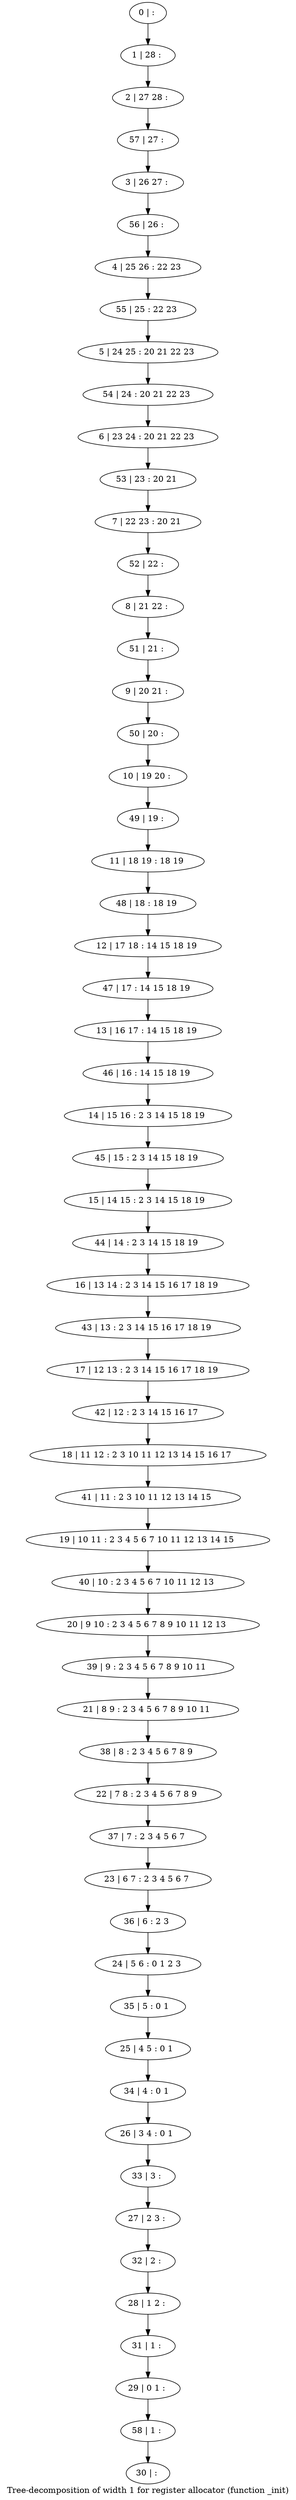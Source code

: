 digraph G {
graph [label="Tree-decomposition of width 1 for register allocator (function _init)"]
0[label="0 | : "];
1[label="1 | 28 : "];
2[label="2 | 27 28 : "];
3[label="3 | 26 27 : "];
4[label="4 | 25 26 : 22 23 "];
5[label="5 | 24 25 : 20 21 22 23 "];
6[label="6 | 23 24 : 20 21 22 23 "];
7[label="7 | 22 23 : 20 21 "];
8[label="8 | 21 22 : "];
9[label="9 | 20 21 : "];
10[label="10 | 19 20 : "];
11[label="11 | 18 19 : 18 19 "];
12[label="12 | 17 18 : 14 15 18 19 "];
13[label="13 | 16 17 : 14 15 18 19 "];
14[label="14 | 15 16 : 2 3 14 15 18 19 "];
15[label="15 | 14 15 : 2 3 14 15 18 19 "];
16[label="16 | 13 14 : 2 3 14 15 16 17 18 19 "];
17[label="17 | 12 13 : 2 3 14 15 16 17 18 19 "];
18[label="18 | 11 12 : 2 3 10 11 12 13 14 15 16 17 "];
19[label="19 | 10 11 : 2 3 4 5 6 7 10 11 12 13 14 15 "];
20[label="20 | 9 10 : 2 3 4 5 6 7 8 9 10 11 12 13 "];
21[label="21 | 8 9 : 2 3 4 5 6 7 8 9 10 11 "];
22[label="22 | 7 8 : 2 3 4 5 6 7 8 9 "];
23[label="23 | 6 7 : 2 3 4 5 6 7 "];
24[label="24 | 5 6 : 0 1 2 3 "];
25[label="25 | 4 5 : 0 1 "];
26[label="26 | 3 4 : 0 1 "];
27[label="27 | 2 3 : "];
28[label="28 | 1 2 : "];
29[label="29 | 0 1 : "];
30[label="30 | : "];
31[label="31 | 1 : "];
32[label="32 | 2 : "];
33[label="33 | 3 : "];
34[label="34 | 4 : 0 1 "];
35[label="35 | 5 : 0 1 "];
36[label="36 | 6 : 2 3 "];
37[label="37 | 7 : 2 3 4 5 6 7 "];
38[label="38 | 8 : 2 3 4 5 6 7 8 9 "];
39[label="39 | 9 : 2 3 4 5 6 7 8 9 10 11 "];
40[label="40 | 10 : 2 3 4 5 6 7 10 11 12 13 "];
41[label="41 | 11 : 2 3 10 11 12 13 14 15 "];
42[label="42 | 12 : 2 3 14 15 16 17 "];
43[label="43 | 13 : 2 3 14 15 16 17 18 19 "];
44[label="44 | 14 : 2 3 14 15 18 19 "];
45[label="45 | 15 : 2 3 14 15 18 19 "];
46[label="46 | 16 : 14 15 18 19 "];
47[label="47 | 17 : 14 15 18 19 "];
48[label="48 | 18 : 18 19 "];
49[label="49 | 19 : "];
50[label="50 | 20 : "];
51[label="51 | 21 : "];
52[label="52 | 22 : "];
53[label="53 | 23 : 20 21 "];
54[label="54 | 24 : 20 21 22 23 "];
55[label="55 | 25 : 22 23 "];
56[label="56 | 26 : "];
57[label="57 | 27 : "];
58[label="58 | 1 : "];
0->1 ;
1->2 ;
31->29 ;
28->31 ;
32->28 ;
27->32 ;
33->27 ;
26->33 ;
34->26 ;
25->34 ;
35->25 ;
24->35 ;
36->24 ;
23->36 ;
37->23 ;
22->37 ;
38->22 ;
21->38 ;
39->21 ;
20->39 ;
40->20 ;
19->40 ;
41->19 ;
18->41 ;
42->18 ;
17->42 ;
43->17 ;
16->43 ;
44->16 ;
15->44 ;
45->15 ;
14->45 ;
46->14 ;
13->46 ;
47->13 ;
12->47 ;
48->12 ;
11->48 ;
49->11 ;
10->49 ;
50->10 ;
9->50 ;
51->9 ;
8->51 ;
52->8 ;
7->52 ;
53->7 ;
6->53 ;
54->6 ;
5->54 ;
55->5 ;
4->55 ;
56->4 ;
3->56 ;
57->3 ;
2->57 ;
58->30 ;
29->58 ;
}
